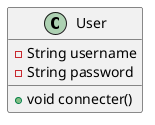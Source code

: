 @startuml conception

class User {
    - String username 
    - String password 
    + void connecter()
}

@enduml